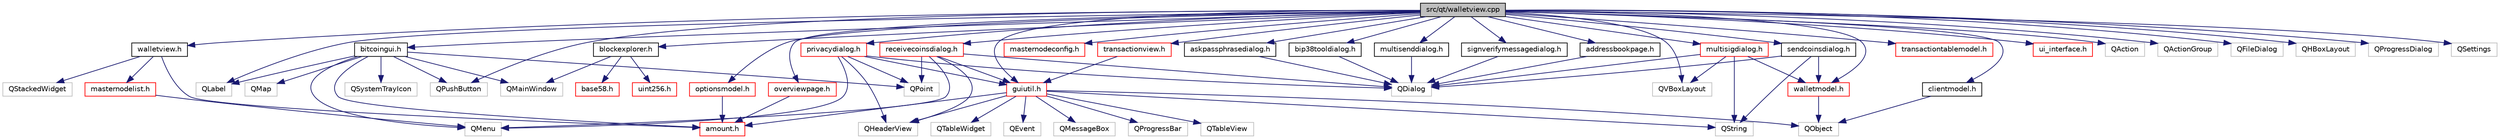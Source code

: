 digraph "src/qt/walletview.cpp"
{
  edge [fontname="Helvetica",fontsize="10",labelfontname="Helvetica",labelfontsize="10"];
  node [fontname="Helvetica",fontsize="10",shape=record];
  Node0 [label="src/qt/walletview.cpp",height=0.2,width=0.4,color="black", fillcolor="grey75", style="filled", fontcolor="black"];
  Node0 -> Node1 [color="midnightblue",fontsize="10",style="solid",fontname="Helvetica"];
  Node1 [label="walletview.h",height=0.2,width=0.4,color="black", fillcolor="white", style="filled",URL="$walletview_8h.html"];
  Node1 -> Node2 [color="midnightblue",fontsize="10",style="solid",fontname="Helvetica"];
  Node2 [label="amount.h",height=0.2,width=0.4,color="red", fillcolor="white", style="filled",URL="$amount_8h.html"];
  Node1 -> Node18 [color="midnightblue",fontsize="10",style="solid",fontname="Helvetica"];
  Node18 [label="masternodelist.h",height=0.2,width=0.4,color="red", fillcolor="white", style="filled",URL="$masternodelist_8h.html"];
  Node18 -> Node124 [color="midnightblue",fontsize="10",style="solid",fontname="Helvetica"];
  Node124 [label="QMenu",height=0.2,width=0.4,color="grey75", fillcolor="white", style="filled"];
  Node1 -> Node127 [color="midnightblue",fontsize="10",style="solid",fontname="Helvetica"];
  Node127 [label="QStackedWidget",height=0.2,width=0.4,color="grey75", fillcolor="white", style="filled"];
  Node0 -> Node128 [color="midnightblue",fontsize="10",style="solid",fontname="Helvetica"];
  Node128 [label="addressbookpage.h",height=0.2,width=0.4,color="black", fillcolor="white", style="filled",URL="$addressbookpage_8h.html"];
  Node128 -> Node129 [color="midnightblue",fontsize="10",style="solid",fontname="Helvetica"];
  Node129 [label="QDialog",height=0.2,width=0.4,color="grey75", fillcolor="white", style="filled"];
  Node0 -> Node130 [color="midnightblue",fontsize="10",style="solid",fontname="Helvetica"];
  Node130 [label="askpassphrasedialog.h",height=0.2,width=0.4,color="black", fillcolor="white", style="filled",URL="$askpassphrasedialog_8h.html"];
  Node130 -> Node129 [color="midnightblue",fontsize="10",style="solid",fontname="Helvetica"];
  Node0 -> Node131 [color="midnightblue",fontsize="10",style="solid",fontname="Helvetica"];
  Node131 [label="bip38tooldialog.h",height=0.2,width=0.4,color="black", fillcolor="white", style="filled",URL="$bip38tooldialog_8h.html"];
  Node131 -> Node129 [color="midnightblue",fontsize="10",style="solid",fontname="Helvetica"];
  Node0 -> Node132 [color="midnightblue",fontsize="10",style="solid",fontname="Helvetica"];
  Node132 [label="bitcoingui.h",height=0.2,width=0.4,color="black", fillcolor="white", style="filled",URL="$bitcoingui_8h.html"];
  Node132 -> Node2 [color="midnightblue",fontsize="10",style="solid",fontname="Helvetica"];
  Node132 -> Node133 [color="midnightblue",fontsize="10",style="solid",fontname="Helvetica"];
  Node133 [label="QLabel",height=0.2,width=0.4,color="grey75", fillcolor="white", style="filled"];
  Node132 -> Node134 [color="midnightblue",fontsize="10",style="solid",fontname="Helvetica"];
  Node134 [label="QMainWindow",height=0.2,width=0.4,color="grey75", fillcolor="white", style="filled"];
  Node132 -> Node135 [color="midnightblue",fontsize="10",style="solid",fontname="Helvetica"];
  Node135 [label="QMap",height=0.2,width=0.4,color="grey75", fillcolor="white", style="filled"];
  Node132 -> Node124 [color="midnightblue",fontsize="10",style="solid",fontname="Helvetica"];
  Node132 -> Node136 [color="midnightblue",fontsize="10",style="solid",fontname="Helvetica"];
  Node136 [label="QPoint",height=0.2,width=0.4,color="grey75", fillcolor="white", style="filled"];
  Node132 -> Node137 [color="midnightblue",fontsize="10",style="solid",fontname="Helvetica"];
  Node137 [label="QPushButton",height=0.2,width=0.4,color="grey75", fillcolor="white", style="filled"];
  Node132 -> Node138 [color="midnightblue",fontsize="10",style="solid",fontname="Helvetica"];
  Node138 [label="QSystemTrayIcon",height=0.2,width=0.4,color="grey75", fillcolor="white", style="filled"];
  Node0 -> Node139 [color="midnightblue",fontsize="10",style="solid",fontname="Helvetica"];
  Node139 [label="blockexplorer.h",height=0.2,width=0.4,color="black", fillcolor="white", style="filled",URL="$blockexplorer_8h.html"];
  Node139 -> Node134 [color="midnightblue",fontsize="10",style="solid",fontname="Helvetica"];
  Node139 -> Node20 [color="midnightblue",fontsize="10",style="solid",fontname="Helvetica"];
  Node20 [label="base58.h",height=0.2,width=0.4,color="red", fillcolor="white", style="filled",URL="$base58_8h.html"];
  Node139 -> Node24 [color="midnightblue",fontsize="10",style="solid",fontname="Helvetica"];
  Node24 [label="uint256.h",height=0.2,width=0.4,color="red", fillcolor="white", style="filled",URL="$uint256_8h.html"];
  Node0 -> Node140 [color="midnightblue",fontsize="10",style="solid",fontname="Helvetica"];
  Node140 [label="clientmodel.h",height=0.2,width=0.4,color="black", fillcolor="white", style="filled",URL="$clientmodel_8h.html"];
  Node140 -> Node141 [color="midnightblue",fontsize="10",style="solid",fontname="Helvetica"];
  Node141 [label="QObject",height=0.2,width=0.4,color="grey75", fillcolor="white", style="filled"];
  Node0 -> Node142 [color="midnightblue",fontsize="10",style="solid",fontname="Helvetica"];
  Node142 [label="guiutil.h",height=0.2,width=0.4,color="red", fillcolor="white", style="filled",URL="$guiutil_8h.html"];
  Node142 -> Node2 [color="midnightblue",fontsize="10",style="solid",fontname="Helvetica"];
  Node142 -> Node143 [color="midnightblue",fontsize="10",style="solid",fontname="Helvetica"];
  Node143 [label="QEvent",height=0.2,width=0.4,color="grey75", fillcolor="white", style="filled"];
  Node142 -> Node144 [color="midnightblue",fontsize="10",style="solid",fontname="Helvetica"];
  Node144 [label="QHeaderView",height=0.2,width=0.4,color="grey75", fillcolor="white", style="filled"];
  Node142 -> Node145 [color="midnightblue",fontsize="10",style="solid",fontname="Helvetica"];
  Node145 [label="QMessageBox",height=0.2,width=0.4,color="grey75", fillcolor="white", style="filled"];
  Node142 -> Node141 [color="midnightblue",fontsize="10",style="solid",fontname="Helvetica"];
  Node142 -> Node146 [color="midnightblue",fontsize="10",style="solid",fontname="Helvetica"];
  Node146 [label="QProgressBar",height=0.2,width=0.4,color="grey75", fillcolor="white", style="filled"];
  Node142 -> Node123 [color="midnightblue",fontsize="10",style="solid",fontname="Helvetica"];
  Node123 [label="QString",height=0.2,width=0.4,color="grey75", fillcolor="white", style="filled"];
  Node142 -> Node147 [color="midnightblue",fontsize="10",style="solid",fontname="Helvetica"];
  Node147 [label="QTableView",height=0.2,width=0.4,color="grey75", fillcolor="white", style="filled"];
  Node142 -> Node148 [color="midnightblue",fontsize="10",style="solid",fontname="Helvetica"];
  Node148 [label="QTableWidget",height=0.2,width=0.4,color="grey75", fillcolor="white", style="filled"];
  Node0 -> Node150 [color="midnightblue",fontsize="10",style="solid",fontname="Helvetica"];
  Node150 [label="masternodeconfig.h",height=0.2,width=0.4,color="red", fillcolor="white", style="filled",URL="$masternodeconfig_8h.html"];
  Node0 -> Node152 [color="midnightblue",fontsize="10",style="solid",fontname="Helvetica"];
  Node152 [label="multisenddialog.h",height=0.2,width=0.4,color="black", fillcolor="white", style="filled",URL="$multisenddialog_8h.html"];
  Node152 -> Node129 [color="midnightblue",fontsize="10",style="solid",fontname="Helvetica"];
  Node0 -> Node153 [color="midnightblue",fontsize="10",style="solid",fontname="Helvetica"];
  Node153 [label="multisigdialog.h",height=0.2,width=0.4,color="red", fillcolor="white", style="filled",URL="$multisigdialog_8h.html"];
  Node153 -> Node129 [color="midnightblue",fontsize="10",style="solid",fontname="Helvetica"];
  Node153 -> Node123 [color="midnightblue",fontsize="10",style="solid",fontname="Helvetica"];
  Node153 -> Node155 [color="midnightblue",fontsize="10",style="solid",fontname="Helvetica"];
  Node155 [label="QVBoxLayout",height=0.2,width=0.4,color="grey75", fillcolor="white", style="filled"];
  Node153 -> Node157 [color="midnightblue",fontsize="10",style="solid",fontname="Helvetica"];
  Node157 [label="walletmodel.h",height=0.2,width=0.4,color="red", fillcolor="white", style="filled",URL="$walletmodel_8h.html"];
  Node157 -> Node141 [color="midnightblue",fontsize="10",style="solid",fontname="Helvetica"];
  Node0 -> Node188 [color="midnightblue",fontsize="10",style="solid",fontname="Helvetica"];
  Node188 [label="optionsmodel.h",height=0.2,width=0.4,color="red", fillcolor="white", style="filled",URL="$optionsmodel_8h.html"];
  Node188 -> Node2 [color="midnightblue",fontsize="10",style="solid",fontname="Helvetica"];
  Node0 -> Node190 [color="midnightblue",fontsize="10",style="solid",fontname="Helvetica"];
  Node190 [label="overviewpage.h",height=0.2,width=0.4,color="red", fillcolor="white", style="filled",URL="$overviewpage_8h.html"];
  Node190 -> Node2 [color="midnightblue",fontsize="10",style="solid",fontname="Helvetica"];
  Node0 -> Node191 [color="midnightblue",fontsize="10",style="solid",fontname="Helvetica"];
  Node191 [label="receivecoinsdialog.h",height=0.2,width=0.4,color="red", fillcolor="white", style="filled",URL="$receivecoinsdialog_8h.html"];
  Node191 -> Node142 [color="midnightblue",fontsize="10",style="solid",fontname="Helvetica"];
  Node191 -> Node129 [color="midnightblue",fontsize="10",style="solid",fontname="Helvetica"];
  Node191 -> Node144 [color="midnightblue",fontsize="10",style="solid",fontname="Helvetica"];
  Node191 -> Node124 [color="midnightblue",fontsize="10",style="solid",fontname="Helvetica"];
  Node191 -> Node136 [color="midnightblue",fontsize="10",style="solid",fontname="Helvetica"];
  Node0 -> Node195 [color="midnightblue",fontsize="10",style="solid",fontname="Helvetica"];
  Node195 [label="privacydialog.h",height=0.2,width=0.4,color="red", fillcolor="white", style="filled",URL="$privacydialog_8h.html"];
  Node195 -> Node142 [color="midnightblue",fontsize="10",style="solid",fontname="Helvetica"];
  Node195 -> Node129 [color="midnightblue",fontsize="10",style="solid",fontname="Helvetica"];
  Node195 -> Node144 [color="midnightblue",fontsize="10",style="solid",fontname="Helvetica"];
  Node195 -> Node124 [color="midnightblue",fontsize="10",style="solid",fontname="Helvetica"];
  Node195 -> Node136 [color="midnightblue",fontsize="10",style="solid",fontname="Helvetica"];
  Node0 -> Node196 [color="midnightblue",fontsize="10",style="solid",fontname="Helvetica"];
  Node196 [label="sendcoinsdialog.h",height=0.2,width=0.4,color="black", fillcolor="white", style="filled",URL="$sendcoinsdialog_8h.html"];
  Node196 -> Node157 [color="midnightblue",fontsize="10",style="solid",fontname="Helvetica"];
  Node196 -> Node129 [color="midnightblue",fontsize="10",style="solid",fontname="Helvetica"];
  Node196 -> Node123 [color="midnightblue",fontsize="10",style="solid",fontname="Helvetica"];
  Node0 -> Node197 [color="midnightblue",fontsize="10",style="solid",fontname="Helvetica"];
  Node197 [label="signverifymessagedialog.h",height=0.2,width=0.4,color="black", fillcolor="white", style="filled",URL="$signverifymessagedialog_8h.html"];
  Node197 -> Node129 [color="midnightblue",fontsize="10",style="solid",fontname="Helvetica"];
  Node0 -> Node198 [color="midnightblue",fontsize="10",style="solid",fontname="Helvetica"];
  Node198 [label="transactiontablemodel.h",height=0.2,width=0.4,color="red", fillcolor="white", style="filled",URL="$transactiontablemodel_8h.html"];
  Node0 -> Node202 [color="midnightblue",fontsize="10",style="solid",fontname="Helvetica"];
  Node202 [label="transactionview.h",height=0.2,width=0.4,color="red", fillcolor="white", style="filled",URL="$transactionview_8h.html"];
  Node202 -> Node142 [color="midnightblue",fontsize="10",style="solid",fontname="Helvetica"];
  Node0 -> Node157 [color="midnightblue",fontsize="10",style="solid",fontname="Helvetica"];
  Node0 -> Node175 [color="midnightblue",fontsize="10",style="solid",fontname="Helvetica"];
  Node175 [label="ui_interface.h",height=0.2,width=0.4,color="red", fillcolor="white", style="filled",URL="$ui__interface_8h.html"];
  Node0 -> Node186 [color="midnightblue",fontsize="10",style="solid",fontname="Helvetica"];
  Node186 [label="QAction",height=0.2,width=0.4,color="grey75", fillcolor="white", style="filled"];
  Node0 -> Node203 [color="midnightblue",fontsize="10",style="solid",fontname="Helvetica"];
  Node203 [label="QActionGroup",height=0.2,width=0.4,color="grey75", fillcolor="white", style="filled"];
  Node0 -> Node204 [color="midnightblue",fontsize="10",style="solid",fontname="Helvetica"];
  Node204 [label="QFileDialog",height=0.2,width=0.4,color="grey75", fillcolor="white", style="filled"];
  Node0 -> Node205 [color="midnightblue",fontsize="10",style="solid",fontname="Helvetica"];
  Node205 [label="QHBoxLayout",height=0.2,width=0.4,color="grey75", fillcolor="white", style="filled"];
  Node0 -> Node133 [color="midnightblue",fontsize="10",style="solid",fontname="Helvetica"];
  Node0 -> Node206 [color="midnightblue",fontsize="10",style="solid",fontname="Helvetica"];
  Node206 [label="QProgressDialog",height=0.2,width=0.4,color="grey75", fillcolor="white", style="filled"];
  Node0 -> Node137 [color="midnightblue",fontsize="10",style="solid",fontname="Helvetica"];
  Node0 -> Node207 [color="midnightblue",fontsize="10",style="solid",fontname="Helvetica"];
  Node207 [label="QSettings",height=0.2,width=0.4,color="grey75", fillcolor="white", style="filled"];
  Node0 -> Node155 [color="midnightblue",fontsize="10",style="solid",fontname="Helvetica"];
}
